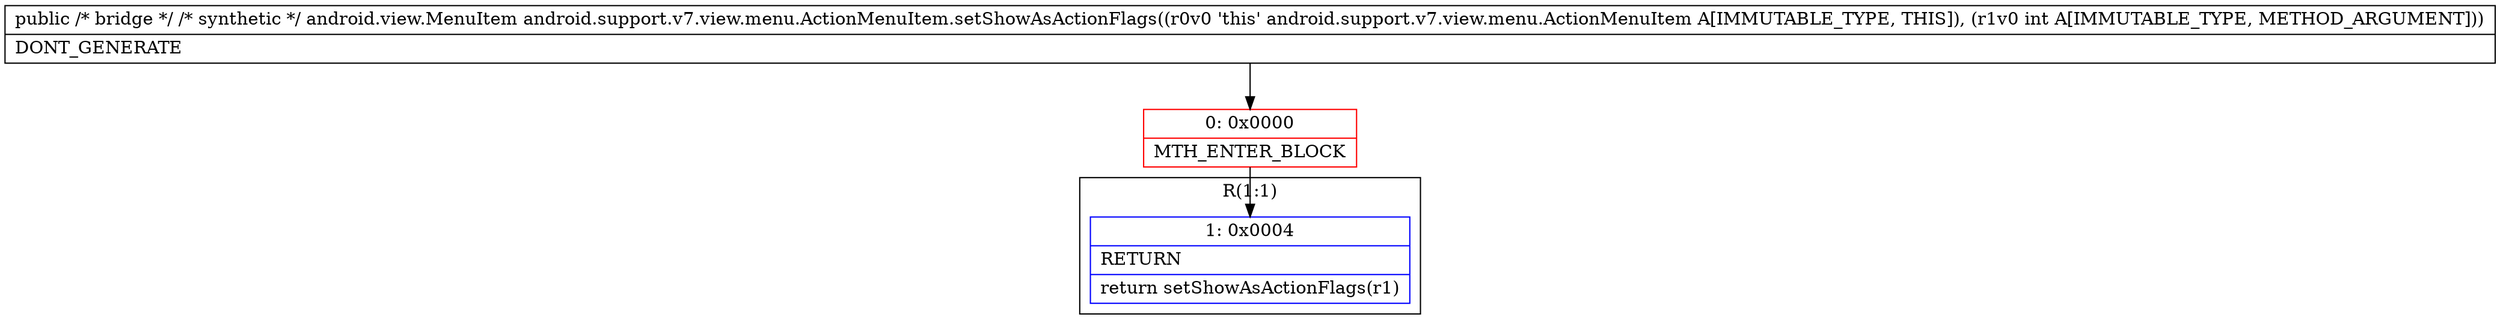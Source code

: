 digraph "CFG forandroid.support.v7.view.menu.ActionMenuItem.setShowAsActionFlags(I)Landroid\/view\/MenuItem;" {
subgraph cluster_Region_1884293226 {
label = "R(1:1)";
node [shape=record,color=blue];
Node_1 [shape=record,label="{1\:\ 0x0004|RETURN\l|return setShowAsActionFlags(r1)\l}"];
}
Node_0 [shape=record,color=red,label="{0\:\ 0x0000|MTH_ENTER_BLOCK\l}"];
MethodNode[shape=record,label="{public \/* bridge *\/ \/* synthetic *\/ android.view.MenuItem android.support.v7.view.menu.ActionMenuItem.setShowAsActionFlags((r0v0 'this' android.support.v7.view.menu.ActionMenuItem A[IMMUTABLE_TYPE, THIS]), (r1v0 int A[IMMUTABLE_TYPE, METHOD_ARGUMENT]))  | DONT_GENERATE\l}"];
MethodNode -> Node_0;
Node_0 -> Node_1;
}

